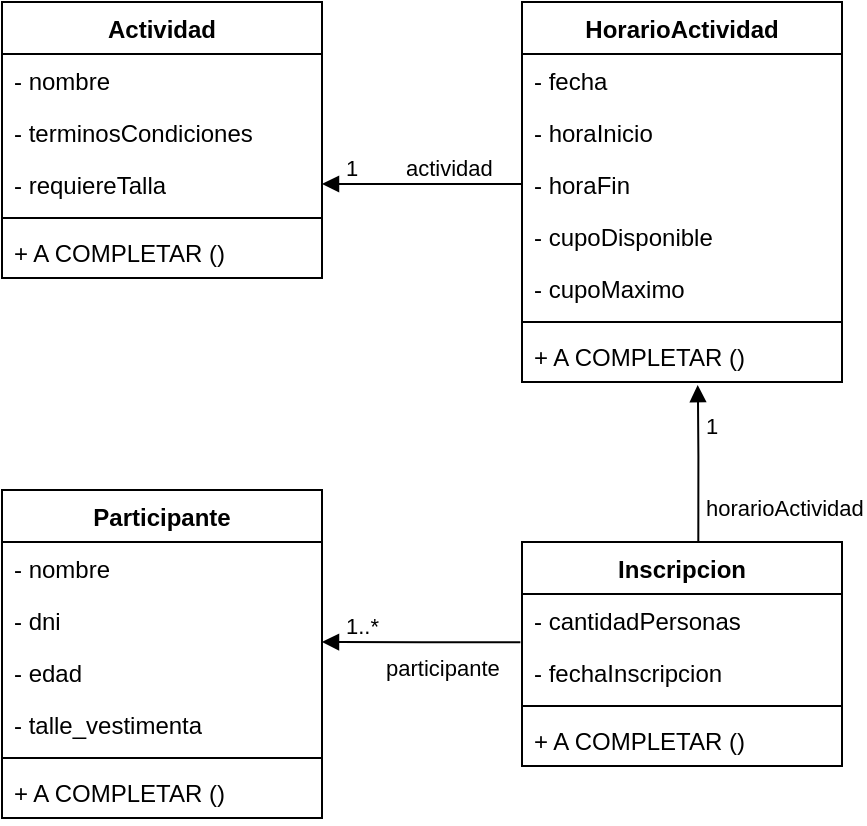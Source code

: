 <mxfile version="26.2.10">
  <diagram id="C5RBs43oDa-KdzZeNtuy" name="Page-1">
    <mxGraphModel grid="1" page="1" gridSize="10" guides="1" tooltips="1" connect="1" arrows="1" fold="1" pageScale="1" pageWidth="827" pageHeight="1169" math="0" shadow="0">
      <root>
        <mxCell id="WIyWlLk6GJQsqaUBKTNV-0" />
        <mxCell id="WIyWlLk6GJQsqaUBKTNV-1" parent="WIyWlLk6GJQsqaUBKTNV-0" />
        <mxCell id="_0olzmwcMwBGHvwgxR6J-0" value="Actividad" style="swimlane;fontStyle=1;align=center;verticalAlign=top;childLayout=stackLayout;horizontal=1;startSize=26;horizontalStack=0;resizeParent=1;resizeParentMax=0;resizeLast=0;collapsible=1;marginBottom=0;whiteSpace=wrap;html=1;" vertex="1" parent="WIyWlLk6GJQsqaUBKTNV-1">
          <mxGeometry x="204" y="381" width="160" height="138" as="geometry" />
        </mxCell>
        <mxCell id="_0olzmwcMwBGHvwgxR6J-1" value="- nombre" style="text;strokeColor=none;fillColor=none;align=left;verticalAlign=top;spacingLeft=4;spacingRight=4;overflow=hidden;rotatable=0;points=[[0,0.5],[1,0.5]];portConstraint=eastwest;whiteSpace=wrap;html=1;" vertex="1" parent="_0olzmwcMwBGHvwgxR6J-0">
          <mxGeometry y="26" width="160" height="26" as="geometry" />
        </mxCell>
        <mxCell id="_0olzmwcMwBGHvwgxR6J-4" value="- terminosCondiciones" style="text;strokeColor=none;fillColor=none;align=left;verticalAlign=top;spacingLeft=4;spacingRight=4;overflow=hidden;rotatable=0;points=[[0,0.5],[1,0.5]];portConstraint=eastwest;whiteSpace=wrap;html=1;" vertex="1" parent="_0olzmwcMwBGHvwgxR6J-0">
          <mxGeometry y="52" width="160" height="26" as="geometry" />
        </mxCell>
        <mxCell id="_0olzmwcMwBGHvwgxR6J-5" value="- requiereTalla" style="text;strokeColor=none;fillColor=none;align=left;verticalAlign=top;spacingLeft=4;spacingRight=4;overflow=hidden;rotatable=0;points=[[0,0.5],[1,0.5]];portConstraint=eastwest;whiteSpace=wrap;html=1;" vertex="1" parent="_0olzmwcMwBGHvwgxR6J-0">
          <mxGeometry y="78" width="160" height="26" as="geometry" />
        </mxCell>
        <mxCell id="_0olzmwcMwBGHvwgxR6J-2" value="" style="line;strokeWidth=1;fillColor=none;align=left;verticalAlign=middle;spacingTop=-1;spacingLeft=3;spacingRight=3;rotatable=0;labelPosition=right;points=[];portConstraint=eastwest;strokeColor=inherit;" vertex="1" parent="_0olzmwcMwBGHvwgxR6J-0">
          <mxGeometry y="104" width="160" height="8" as="geometry" />
        </mxCell>
        <mxCell id="_0olzmwcMwBGHvwgxR6J-3" value="+ A COMPLETAR ()" style="text;strokeColor=none;fillColor=none;align=left;verticalAlign=top;spacingLeft=4;spacingRight=4;overflow=hidden;rotatable=0;points=[[0,0.5],[1,0.5]];portConstraint=eastwest;whiteSpace=wrap;html=1;" vertex="1" parent="_0olzmwcMwBGHvwgxR6J-0">
          <mxGeometry y="112" width="160" height="26" as="geometry" />
        </mxCell>
        <mxCell id="_0olzmwcMwBGHvwgxR6J-6" value="HorarioActividad" style="swimlane;fontStyle=1;align=center;verticalAlign=top;childLayout=stackLayout;horizontal=1;startSize=26;horizontalStack=0;resizeParent=1;resizeParentMax=0;resizeLast=0;collapsible=1;marginBottom=0;whiteSpace=wrap;html=1;" vertex="1" parent="WIyWlLk6GJQsqaUBKTNV-1">
          <mxGeometry x="464" y="381" width="160" height="190" as="geometry" />
        </mxCell>
        <mxCell id="_0olzmwcMwBGHvwgxR6J-7" value="- fecha" style="text;strokeColor=none;fillColor=none;align=left;verticalAlign=top;spacingLeft=4;spacingRight=4;overflow=hidden;rotatable=0;points=[[0,0.5],[1,0.5]];portConstraint=eastwest;whiteSpace=wrap;html=1;" vertex="1" parent="_0olzmwcMwBGHvwgxR6J-6">
          <mxGeometry y="26" width="160" height="26" as="geometry" />
        </mxCell>
        <mxCell id="_0olzmwcMwBGHvwgxR6J-8" value="- horaInicio" style="text;strokeColor=none;fillColor=none;align=left;verticalAlign=top;spacingLeft=4;spacingRight=4;overflow=hidden;rotatable=0;points=[[0,0.5],[1,0.5]];portConstraint=eastwest;whiteSpace=wrap;html=1;" vertex="1" parent="_0olzmwcMwBGHvwgxR6J-6">
          <mxGeometry y="52" width="160" height="26" as="geometry" />
        </mxCell>
        <mxCell id="_0olzmwcMwBGHvwgxR6J-9" value="- horaFin" style="text;strokeColor=none;fillColor=none;align=left;verticalAlign=top;spacingLeft=4;spacingRight=4;overflow=hidden;rotatable=0;points=[[0,0.5],[1,0.5]];portConstraint=eastwest;whiteSpace=wrap;html=1;" vertex="1" parent="_0olzmwcMwBGHvwgxR6J-6">
          <mxGeometry y="78" width="160" height="26" as="geometry" />
        </mxCell>
        <mxCell id="_0olzmwcMwBGHvwgxR6J-12" value="- cupoDisponible" style="text;strokeColor=none;fillColor=none;align=left;verticalAlign=top;spacingLeft=4;spacingRight=4;overflow=hidden;rotatable=0;points=[[0,0.5],[1,0.5]];portConstraint=eastwest;whiteSpace=wrap;html=1;" vertex="1" parent="_0olzmwcMwBGHvwgxR6J-6">
          <mxGeometry y="104" width="160" height="26" as="geometry" />
        </mxCell>
        <mxCell id="_0olzmwcMwBGHvwgxR6J-13" value="- cupoMaximo" style="text;strokeColor=none;fillColor=none;align=left;verticalAlign=top;spacingLeft=4;spacingRight=4;overflow=hidden;rotatable=0;points=[[0,0.5],[1,0.5]];portConstraint=eastwest;whiteSpace=wrap;html=1;" vertex="1" parent="_0olzmwcMwBGHvwgxR6J-6">
          <mxGeometry y="130" width="160" height="26" as="geometry" />
        </mxCell>
        <mxCell id="_0olzmwcMwBGHvwgxR6J-10" value="" style="line;strokeWidth=1;fillColor=none;align=left;verticalAlign=middle;spacingTop=-1;spacingLeft=3;spacingRight=3;rotatable=0;labelPosition=right;points=[];portConstraint=eastwest;strokeColor=inherit;" vertex="1" parent="_0olzmwcMwBGHvwgxR6J-6">
          <mxGeometry y="156" width="160" height="8" as="geometry" />
        </mxCell>
        <mxCell id="_0olzmwcMwBGHvwgxR6J-11" value="+ A COMPLETAR ()" style="text;strokeColor=none;fillColor=none;align=left;verticalAlign=top;spacingLeft=4;spacingRight=4;overflow=hidden;rotatable=0;points=[[0,0.5],[1,0.5]];portConstraint=eastwest;whiteSpace=wrap;html=1;" vertex="1" parent="_0olzmwcMwBGHvwgxR6J-6">
          <mxGeometry y="164" width="160" height="26" as="geometry" />
        </mxCell>
        <mxCell id="_0olzmwcMwBGHvwgxR6J-14" value="actividad" style="endArrow=block;endFill=1;html=1;edgeStyle=orthogonalEdgeStyle;align=left;verticalAlign=top;rounded=0;exitX=0;exitY=0.5;exitDx=0;exitDy=0;entryX=1;entryY=0.5;entryDx=0;entryDy=0;" edge="1" parent="WIyWlLk6GJQsqaUBKTNV-1" source="_0olzmwcMwBGHvwgxR6J-9" target="_0olzmwcMwBGHvwgxR6J-5">
          <mxGeometry x="0.2" y="-21" relative="1" as="geometry">
            <mxPoint x="334" y="601" as="sourcePoint" />
            <mxPoint x="494" y="601" as="targetPoint" />
            <mxPoint as="offset" />
          </mxGeometry>
        </mxCell>
        <mxCell id="_0olzmwcMwBGHvwgxR6J-15" value="1" style="edgeLabel;resizable=0;html=1;align=left;verticalAlign=bottom;" connectable="0" vertex="1" parent="_0olzmwcMwBGHvwgxR6J-14">
          <mxGeometry x="-1" relative="1" as="geometry">
            <mxPoint x="-90" as="offset" />
          </mxGeometry>
        </mxCell>
        <mxCell id="_0olzmwcMwBGHvwgxR6J-17" value="Inscripcion" style="swimlane;fontStyle=1;align=center;verticalAlign=top;childLayout=stackLayout;horizontal=1;startSize=26;horizontalStack=0;resizeParent=1;resizeParentMax=0;resizeLast=0;collapsible=1;marginBottom=0;whiteSpace=wrap;html=1;" vertex="1" parent="WIyWlLk6GJQsqaUBKTNV-1">
          <mxGeometry x="464" y="651" width="160" height="112" as="geometry" />
        </mxCell>
        <mxCell id="_0olzmwcMwBGHvwgxR6J-18" value="- cantidadPersonas" style="text;strokeColor=none;fillColor=none;align=left;verticalAlign=top;spacingLeft=4;spacingRight=4;overflow=hidden;rotatable=0;points=[[0,0.5],[1,0.5]];portConstraint=eastwest;whiteSpace=wrap;html=1;" vertex="1" parent="_0olzmwcMwBGHvwgxR6J-17">
          <mxGeometry y="26" width="160" height="26" as="geometry" />
        </mxCell>
        <mxCell id="_0olzmwcMwBGHvwgxR6J-19" value="- fechaInscripcion" style="text;strokeColor=none;fillColor=none;align=left;verticalAlign=top;spacingLeft=4;spacingRight=4;overflow=hidden;rotatable=0;points=[[0,0.5],[1,0.5]];portConstraint=eastwest;whiteSpace=wrap;html=1;" vertex="1" parent="_0olzmwcMwBGHvwgxR6J-17">
          <mxGeometry y="52" width="160" height="26" as="geometry" />
        </mxCell>
        <mxCell id="_0olzmwcMwBGHvwgxR6J-21" value="" style="line;strokeWidth=1;fillColor=none;align=left;verticalAlign=middle;spacingTop=-1;spacingLeft=3;spacingRight=3;rotatable=0;labelPosition=right;points=[];portConstraint=eastwest;strokeColor=inherit;" vertex="1" parent="_0olzmwcMwBGHvwgxR6J-17">
          <mxGeometry y="78" width="160" height="8" as="geometry" />
        </mxCell>
        <mxCell id="_0olzmwcMwBGHvwgxR6J-22" value="+ A COMPLETAR ()" style="text;strokeColor=none;fillColor=none;align=left;verticalAlign=top;spacingLeft=4;spacingRight=4;overflow=hidden;rotatable=0;points=[[0,0.5],[1,0.5]];portConstraint=eastwest;whiteSpace=wrap;html=1;" vertex="1" parent="_0olzmwcMwBGHvwgxR6J-17">
          <mxGeometry y="86" width="160" height="26" as="geometry" />
        </mxCell>
        <mxCell id="_0olzmwcMwBGHvwgxR6J-25" value="horarioActividad" style="endArrow=block;endFill=1;html=1;edgeStyle=orthogonalEdgeStyle;align=left;verticalAlign=top;rounded=0;exitX=0.551;exitY=0.025;exitDx=0;exitDy=0;exitPerimeter=0;entryX=0.549;entryY=1.059;entryDx=0;entryDy=0;entryPerimeter=0;" edge="1" parent="WIyWlLk6GJQsqaUBKTNV-1" target="_0olzmwcMwBGHvwgxR6J-11">
          <mxGeometry x="-0.235" y="-2" relative="1" as="geometry">
            <mxPoint x="552.16" y="651" as="sourcePoint" />
            <mxPoint x="504" y="581" as="targetPoint" />
            <Array as="points">
              <mxPoint x="552" y="608" />
              <mxPoint x="552" y="608" />
              <mxPoint x="552" y="581" />
              <mxPoint x="552" y="581" />
            </Array>
            <mxPoint as="offset" />
          </mxGeometry>
        </mxCell>
        <mxCell id="_0olzmwcMwBGHvwgxR6J-26" value="1" style="edgeLabel;resizable=0;html=1;align=left;verticalAlign=bottom;" connectable="0" vertex="1" parent="_0olzmwcMwBGHvwgxR6J-25">
          <mxGeometry x="-1" relative="1" as="geometry">
            <mxPoint x="2" y="-50" as="offset" />
          </mxGeometry>
        </mxCell>
        <mxCell id="_0olzmwcMwBGHvwgxR6J-28" value="Participante" style="swimlane;fontStyle=1;align=center;verticalAlign=top;childLayout=stackLayout;horizontal=1;startSize=26;horizontalStack=0;resizeParent=1;resizeParentMax=0;resizeLast=0;collapsible=1;marginBottom=0;whiteSpace=wrap;html=1;" vertex="1" parent="WIyWlLk6GJQsqaUBKTNV-1">
          <mxGeometry x="204" y="625" width="160" height="164" as="geometry" />
        </mxCell>
        <mxCell id="_0olzmwcMwBGHvwgxR6J-29" value="- nombre" style="text;strokeColor=none;fillColor=none;align=left;verticalAlign=top;spacingLeft=4;spacingRight=4;overflow=hidden;rotatable=0;points=[[0,0.5],[1,0.5]];portConstraint=eastwest;whiteSpace=wrap;html=1;" vertex="1" parent="_0olzmwcMwBGHvwgxR6J-28">
          <mxGeometry y="26" width="160" height="26" as="geometry" />
        </mxCell>
        <mxCell id="_0olzmwcMwBGHvwgxR6J-30" value="- dni" style="text;strokeColor=none;fillColor=none;align=left;verticalAlign=top;spacingLeft=4;spacingRight=4;overflow=hidden;rotatable=0;points=[[0,0.5],[1,0.5]];portConstraint=eastwest;whiteSpace=wrap;html=1;" vertex="1" parent="_0olzmwcMwBGHvwgxR6J-28">
          <mxGeometry y="52" width="160" height="26" as="geometry" />
        </mxCell>
        <mxCell id="_0olzmwcMwBGHvwgxR6J-36" value="- edad" style="text;strokeColor=none;fillColor=none;align=left;verticalAlign=top;spacingLeft=4;spacingRight=4;overflow=hidden;rotatable=0;points=[[0,0.5],[1,0.5]];portConstraint=eastwest;whiteSpace=wrap;html=1;" vertex="1" parent="_0olzmwcMwBGHvwgxR6J-28">
          <mxGeometry y="78" width="160" height="26" as="geometry" />
        </mxCell>
        <mxCell id="_0olzmwcMwBGHvwgxR6J-31" value="- talle_vestimenta" style="text;strokeColor=none;fillColor=none;align=left;verticalAlign=top;spacingLeft=4;spacingRight=4;overflow=hidden;rotatable=0;points=[[0,0.5],[1,0.5]];portConstraint=eastwest;whiteSpace=wrap;html=1;" vertex="1" parent="_0olzmwcMwBGHvwgxR6J-28">
          <mxGeometry y="104" width="160" height="26" as="geometry" />
        </mxCell>
        <mxCell id="_0olzmwcMwBGHvwgxR6J-32" value="" style="line;strokeWidth=1;fillColor=none;align=left;verticalAlign=middle;spacingTop=-1;spacingLeft=3;spacingRight=3;rotatable=0;labelPosition=right;points=[];portConstraint=eastwest;strokeColor=inherit;" vertex="1" parent="_0olzmwcMwBGHvwgxR6J-28">
          <mxGeometry y="130" width="160" height="8" as="geometry" />
        </mxCell>
        <mxCell id="_0olzmwcMwBGHvwgxR6J-33" value="+ A COMPLETAR ()" style="text;strokeColor=none;fillColor=none;align=left;verticalAlign=top;spacingLeft=4;spacingRight=4;overflow=hidden;rotatable=0;points=[[0,0.5],[1,0.5]];portConstraint=eastwest;whiteSpace=wrap;html=1;" vertex="1" parent="_0olzmwcMwBGHvwgxR6J-28">
          <mxGeometry y="138" width="160" height="26" as="geometry" />
        </mxCell>
        <mxCell id="_0olzmwcMwBGHvwgxR6J-37" value="participante" style="endArrow=block;endFill=1;html=1;edgeStyle=orthogonalEdgeStyle;align=left;verticalAlign=top;rounded=0;exitX=-0.005;exitY=-0.073;exitDx=0;exitDy=0;exitPerimeter=0;" edge="1" parent="WIyWlLk6GJQsqaUBKTNV-1" source="_0olzmwcMwBGHvwgxR6J-19">
          <mxGeometry x="0.395" relative="1" as="geometry">
            <mxPoint x="334" y="581" as="sourcePoint" />
            <mxPoint x="364" y="701" as="targetPoint" />
            <Array as="points">
              <mxPoint x="414" y="701" />
              <mxPoint x="364" y="701" />
            </Array>
            <mxPoint as="offset" />
          </mxGeometry>
        </mxCell>
        <mxCell id="_0olzmwcMwBGHvwgxR6J-38" value="1..*" style="edgeLabel;resizable=0;html=1;align=left;verticalAlign=bottom;" connectable="0" vertex="1" parent="_0olzmwcMwBGHvwgxR6J-37">
          <mxGeometry x="-1" relative="1" as="geometry">
            <mxPoint x="-89" as="offset" />
          </mxGeometry>
        </mxCell>
      </root>
    </mxGraphModel>
  </diagram>
</mxfile>
